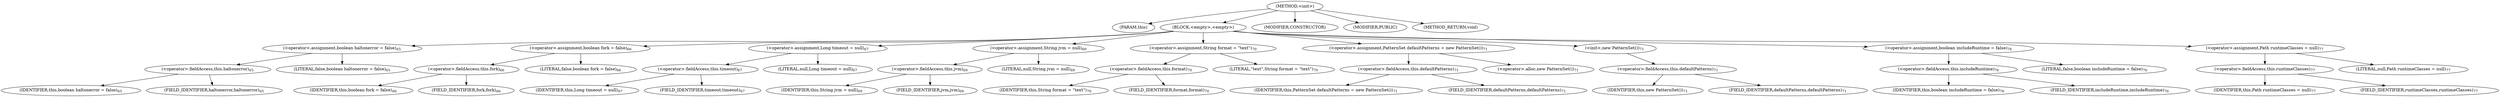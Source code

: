 digraph "&lt;init&gt;" {  
"1405" [label = <(METHOD,&lt;init&gt;)> ]
"1406" [label = <(PARAM,this)> ]
"1407" [label = <(BLOCK,&lt;empty&gt;,&lt;empty&gt;)> ]
"1408" [label = <(&lt;operator&gt;.assignment,boolean haltonerror = false)<SUB>65</SUB>> ]
"1409" [label = <(&lt;operator&gt;.fieldAccess,this.haltonerror)<SUB>65</SUB>> ]
"1410" [label = <(IDENTIFIER,this,boolean haltonerror = false)<SUB>65</SUB>> ]
"1411" [label = <(FIELD_IDENTIFIER,haltonerror,haltonerror)<SUB>65</SUB>> ]
"1412" [label = <(LITERAL,false,boolean haltonerror = false)<SUB>65</SUB>> ]
"1413" [label = <(&lt;operator&gt;.assignment,boolean fork = false)<SUB>66</SUB>> ]
"1414" [label = <(&lt;operator&gt;.fieldAccess,this.fork)<SUB>66</SUB>> ]
"1415" [label = <(IDENTIFIER,this,boolean fork = false)<SUB>66</SUB>> ]
"1416" [label = <(FIELD_IDENTIFIER,fork,fork)<SUB>66</SUB>> ]
"1417" [label = <(LITERAL,false,boolean fork = false)<SUB>66</SUB>> ]
"1418" [label = <(&lt;operator&gt;.assignment,Long timeout = null)<SUB>67</SUB>> ]
"1419" [label = <(&lt;operator&gt;.fieldAccess,this.timeout)<SUB>67</SUB>> ]
"1420" [label = <(IDENTIFIER,this,Long timeout = null)<SUB>67</SUB>> ]
"1421" [label = <(FIELD_IDENTIFIER,timeout,timeout)<SUB>67</SUB>> ]
"1422" [label = <(LITERAL,null,Long timeout = null)<SUB>67</SUB>> ]
"1423" [label = <(&lt;operator&gt;.assignment,String jvm = null)<SUB>69</SUB>> ]
"1424" [label = <(&lt;operator&gt;.fieldAccess,this.jvm)<SUB>69</SUB>> ]
"1425" [label = <(IDENTIFIER,this,String jvm = null)<SUB>69</SUB>> ]
"1426" [label = <(FIELD_IDENTIFIER,jvm,jvm)<SUB>69</SUB>> ]
"1427" [label = <(LITERAL,null,String jvm = null)<SUB>69</SUB>> ]
"1428" [label = <(&lt;operator&gt;.assignment,String format = &quot;text&quot;)<SUB>70</SUB>> ]
"1429" [label = <(&lt;operator&gt;.fieldAccess,this.format)<SUB>70</SUB>> ]
"1430" [label = <(IDENTIFIER,this,String format = &quot;text&quot;)<SUB>70</SUB>> ]
"1431" [label = <(FIELD_IDENTIFIER,format,format)<SUB>70</SUB>> ]
"1432" [label = <(LITERAL,&quot;text&quot;,String format = &quot;text&quot;)<SUB>70</SUB>> ]
"1433" [label = <(&lt;operator&gt;.assignment,PatternSet defaultPatterns = new PatternSet())<SUB>71</SUB>> ]
"1434" [label = <(&lt;operator&gt;.fieldAccess,this.defaultPatterns)<SUB>71</SUB>> ]
"1435" [label = <(IDENTIFIER,this,PatternSet defaultPatterns = new PatternSet())<SUB>71</SUB>> ]
"1436" [label = <(FIELD_IDENTIFIER,defaultPatterns,defaultPatterns)<SUB>71</SUB>> ]
"1437" [label = <(&lt;operator&gt;.alloc,new PatternSet())<SUB>71</SUB>> ]
"1438" [label = <(&lt;init&gt;,new PatternSet())<SUB>71</SUB>> ]
"1439" [label = <(&lt;operator&gt;.fieldAccess,this.defaultPatterns)<SUB>71</SUB>> ]
"1440" [label = <(IDENTIFIER,this,new PatternSet())<SUB>71</SUB>> ]
"1441" [label = <(FIELD_IDENTIFIER,defaultPatterns,defaultPatterns)<SUB>71</SUB>> ]
"1442" [label = <(&lt;operator&gt;.assignment,boolean includeRuntime = false)<SUB>76</SUB>> ]
"1443" [label = <(&lt;operator&gt;.fieldAccess,this.includeRuntime)<SUB>76</SUB>> ]
"1444" [label = <(IDENTIFIER,this,boolean includeRuntime = false)<SUB>76</SUB>> ]
"1445" [label = <(FIELD_IDENTIFIER,includeRuntime,includeRuntime)<SUB>76</SUB>> ]
"1446" [label = <(LITERAL,false,boolean includeRuntime = false)<SUB>76</SUB>> ]
"1447" [label = <(&lt;operator&gt;.assignment,Path runtimeClasses = null)<SUB>77</SUB>> ]
"1448" [label = <(&lt;operator&gt;.fieldAccess,this.runtimeClasses)<SUB>77</SUB>> ]
"1449" [label = <(IDENTIFIER,this,Path runtimeClasses = null)<SUB>77</SUB>> ]
"1450" [label = <(FIELD_IDENTIFIER,runtimeClasses,runtimeClasses)<SUB>77</SUB>> ]
"1451" [label = <(LITERAL,null,Path runtimeClasses = null)<SUB>77</SUB>> ]
"1452" [label = <(MODIFIER,CONSTRUCTOR)> ]
"1453" [label = <(MODIFIER,PUBLIC)> ]
"1454" [label = <(METHOD_RETURN,void)> ]
  "1405" -> "1406" 
  "1405" -> "1407" 
  "1405" -> "1452" 
  "1405" -> "1453" 
  "1405" -> "1454" 
  "1407" -> "1408" 
  "1407" -> "1413" 
  "1407" -> "1418" 
  "1407" -> "1423" 
  "1407" -> "1428" 
  "1407" -> "1433" 
  "1407" -> "1438" 
  "1407" -> "1442" 
  "1407" -> "1447" 
  "1408" -> "1409" 
  "1408" -> "1412" 
  "1409" -> "1410" 
  "1409" -> "1411" 
  "1413" -> "1414" 
  "1413" -> "1417" 
  "1414" -> "1415" 
  "1414" -> "1416" 
  "1418" -> "1419" 
  "1418" -> "1422" 
  "1419" -> "1420" 
  "1419" -> "1421" 
  "1423" -> "1424" 
  "1423" -> "1427" 
  "1424" -> "1425" 
  "1424" -> "1426" 
  "1428" -> "1429" 
  "1428" -> "1432" 
  "1429" -> "1430" 
  "1429" -> "1431" 
  "1433" -> "1434" 
  "1433" -> "1437" 
  "1434" -> "1435" 
  "1434" -> "1436" 
  "1438" -> "1439" 
  "1439" -> "1440" 
  "1439" -> "1441" 
  "1442" -> "1443" 
  "1442" -> "1446" 
  "1443" -> "1444" 
  "1443" -> "1445" 
  "1447" -> "1448" 
  "1447" -> "1451" 
  "1448" -> "1449" 
  "1448" -> "1450" 
}

